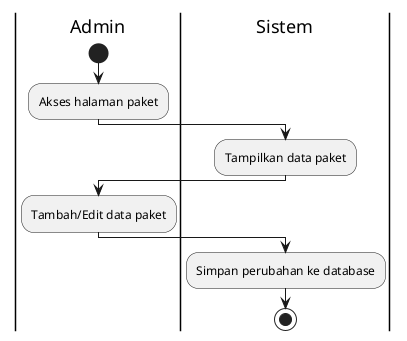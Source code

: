 
@startuml
|Admin|
start
:Akses halaman paket;

|Sistem|
:Tampilkan data paket;

|Admin|
:Tambah/Edit data paket;

|Sistem|
:Simpan perubahan ke database;
stop
@enduml
